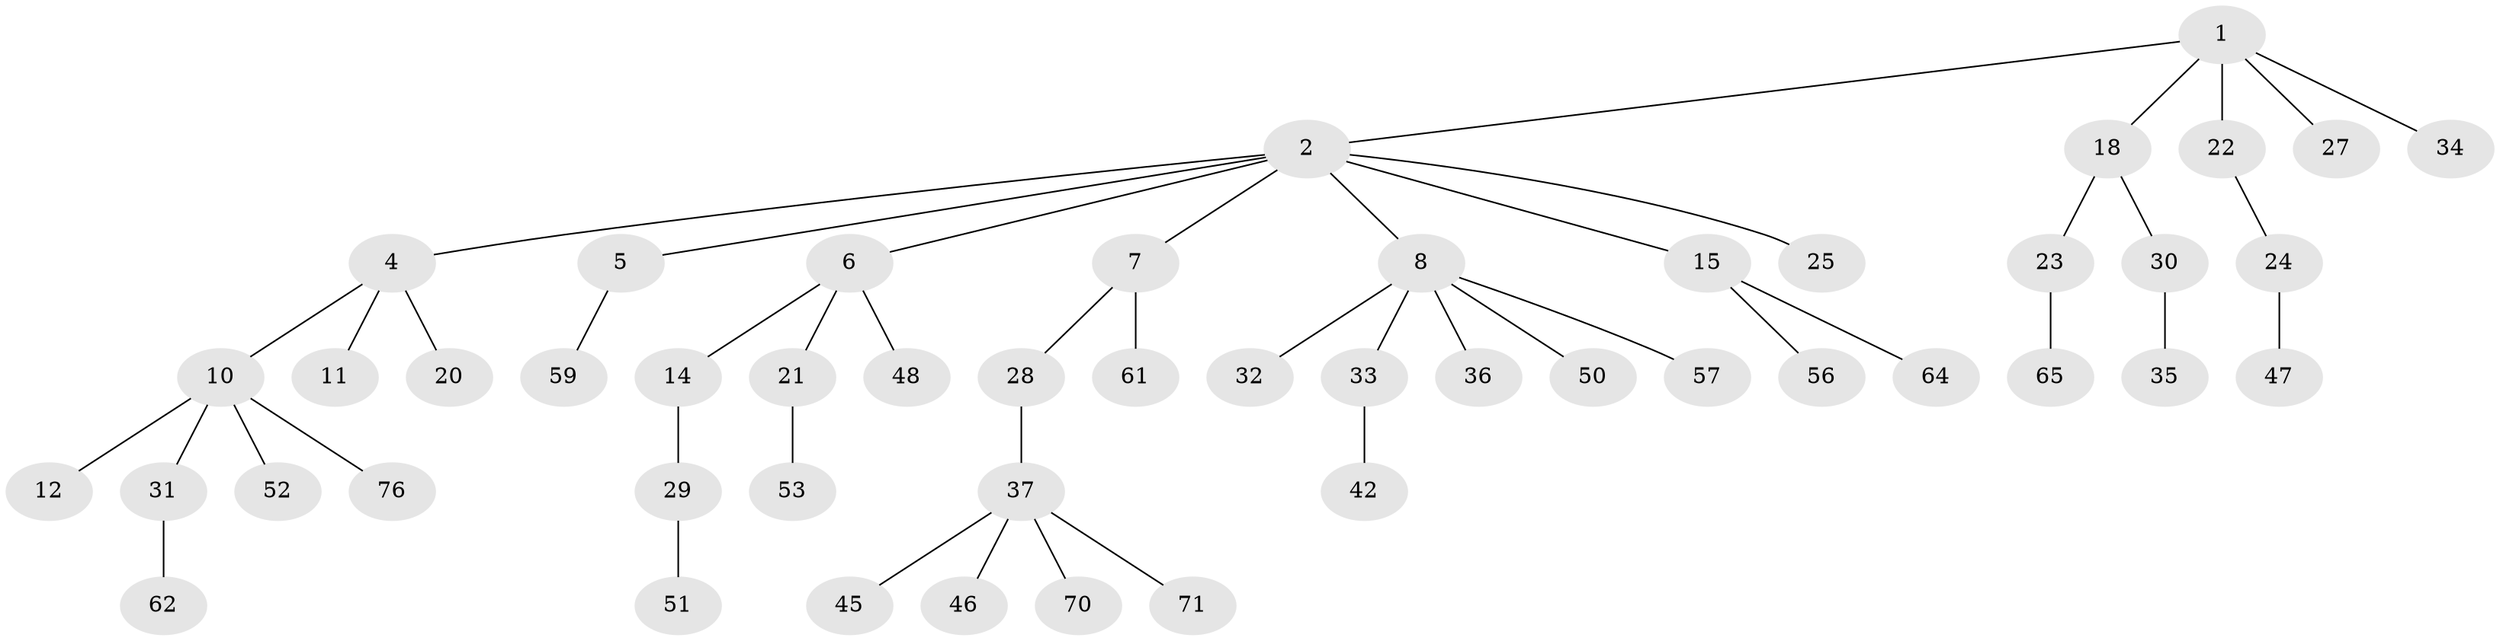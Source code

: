 // original degree distribution, {4: 0.05263157894736842, 5: 0.039473684210526314, 3: 0.11842105263157894, 2: 0.2236842105263158, 6: 0.039473684210526314, 1: 0.5263157894736842}
// Generated by graph-tools (version 1.1) at 2025/11/02/27/25 16:11:27]
// undirected, 49 vertices, 48 edges
graph export_dot {
graph [start="1"]
  node [color=gray90,style=filled];
  1 [super="+17"];
  2 [super="+3"];
  4 [super="+9"];
  5 [super="+55"];
  6 [super="+26"];
  7 [super="+16"];
  8 [super="+13"];
  10 [super="+49"];
  11;
  12 [super="+60"];
  14;
  15 [super="+19"];
  18;
  20;
  21 [super="+43"];
  22;
  23 [super="+63"];
  24 [super="+67"];
  25;
  27 [super="+58"];
  28;
  29 [super="+44"];
  30 [super="+74"];
  31 [super="+38"];
  32 [super="+66"];
  33 [super="+41"];
  34 [super="+40"];
  35;
  36;
  37 [super="+39"];
  42 [super="+68"];
  45;
  46;
  47 [super="+54"];
  48 [super="+72"];
  50;
  51;
  52;
  53;
  56 [super="+75"];
  57;
  59;
  61 [super="+69"];
  62;
  64;
  65;
  70;
  71 [super="+73"];
  76;
  1 -- 2;
  1 -- 27;
  1 -- 34;
  1 -- 18;
  1 -- 22;
  2 -- 4;
  2 -- 5;
  2 -- 6;
  2 -- 7;
  2 -- 8;
  2 -- 25;
  2 -- 15;
  4 -- 10;
  4 -- 11;
  4 -- 20;
  5 -- 59;
  6 -- 14;
  6 -- 21;
  6 -- 48;
  7 -- 28;
  7 -- 61;
  8 -- 32;
  8 -- 33;
  8 -- 50;
  8 -- 36;
  8 -- 57;
  10 -- 12;
  10 -- 31;
  10 -- 52;
  10 -- 76;
  14 -- 29;
  15 -- 56;
  15 -- 64;
  18 -- 23;
  18 -- 30;
  21 -- 53;
  22 -- 24;
  23 -- 65;
  24 -- 47;
  28 -- 37;
  29 -- 51;
  30 -- 35;
  31 -- 62;
  33 -- 42;
  37 -- 45;
  37 -- 46;
  37 -- 70;
  37 -- 71;
}
